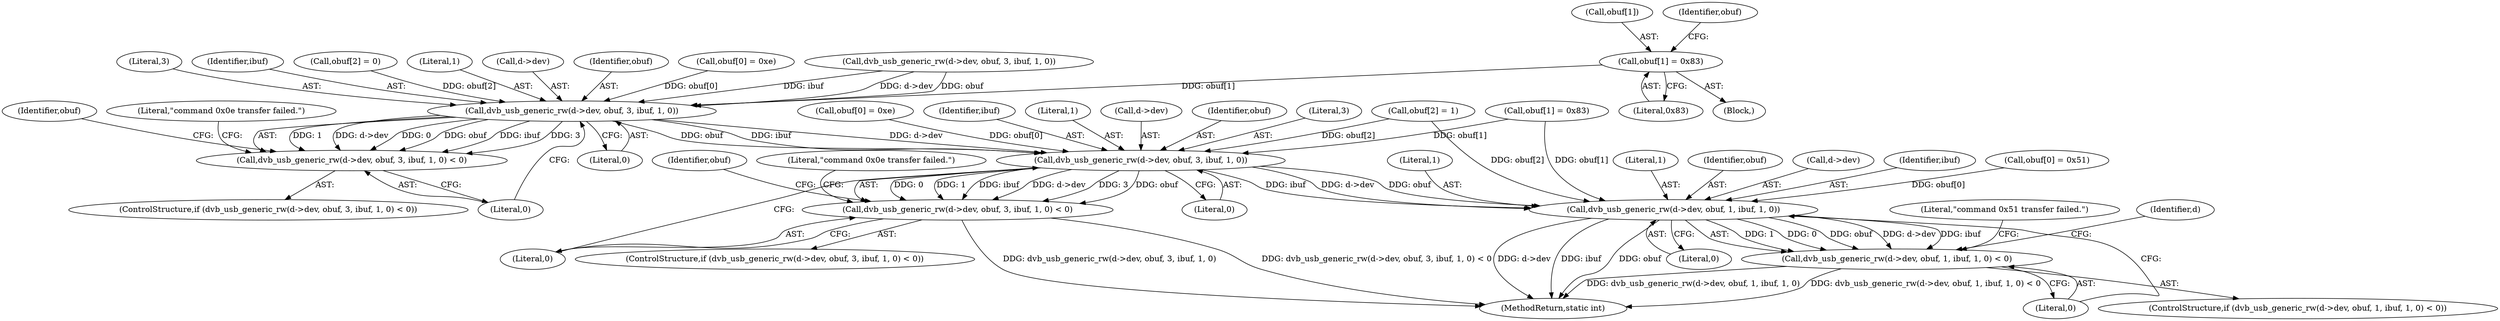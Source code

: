 digraph "1_linux_606142af57dad981b78707234cfbd15f9f7b7125_0@array" {
"1000159" [label="(Call,obuf[1] = 0x83)"];
"1000171" [label="(Call,dvb_usb_generic_rw(d->dev, obuf, 3, ibuf, 1, 0))"];
"1000170" [label="(Call,dvb_usb_generic_rw(d->dev, obuf, 3, ibuf, 1, 0) < 0)"];
"1000200" [label="(Call,dvb_usb_generic_rw(d->dev, obuf, 3, ibuf, 1, 0))"];
"1000199" [label="(Call,dvb_usb_generic_rw(d->dev, obuf, 3, ibuf, 1, 0) < 0)"];
"1000219" [label="(Call,dvb_usb_generic_rw(d->dev, obuf, 1, ibuf, 1, 0))"];
"1000218" [label="(Call,dvb_usb_generic_rw(d->dev, obuf, 1, ibuf, 1, 0) < 0)"];
"1000175" [label="(Identifier,obuf)"];
"1000226" [label="(Literal,1)"];
"1000154" [label="(Call,obuf[0] = 0xe)"];
"1000228" [label="(Literal,0)"];
"1000180" [label="(Literal,0)"];
"1000140" [label="(Call,dvb_usb_generic_rw(d->dev, obuf, 3, ibuf, 1, 0))"];
"1000200" [label="(Call,dvb_usb_generic_rw(d->dev, obuf, 3, ibuf, 1, 0))"];
"1000183" [label="(Call,obuf[0] = 0xe)"];
"1000235" [label="(Identifier,d)"];
"1000163" [label="(Literal,0x83)"];
"1000227" [label="(Literal,0)"];
"1000170" [label="(Call,dvb_usb_generic_rw(d->dev, obuf, 3, ibuf, 1, 0) < 0)"];
"1000176" [label="(Literal,3)"];
"1000177" [label="(Identifier,ibuf)"];
"1000223" [label="(Identifier,obuf)"];
"1000206" [label="(Identifier,ibuf)"];
"1000164" [label="(Call,obuf[2] = 0)"];
"1000219" [label="(Call,dvb_usb_generic_rw(d->dev, obuf, 1, ibuf, 1, 0))"];
"1000160" [label="(Call,obuf[1])"];
"1000169" [label="(ControlStructure,if (dvb_usb_generic_rw(d->dev, obuf, 3, ibuf, 1, 0) < 0))"];
"1000209" [label="(Literal,0)"];
"1000185" [label="(Identifier,obuf)"];
"1000290" [label="(MethodReturn,static int)"];
"1000198" [label="(ControlStructure,if (dvb_usb_generic_rw(d->dev, obuf, 3, ibuf, 1, 0) < 0))"];
"1000230" [label="(Literal,\"command 0x51 transfer failed.\")"];
"1000211" [label="(Literal,\"command 0x0e transfer failed.\")"];
"1000220" [label="(Call,d->dev)"];
"1000193" [label="(Call,obuf[2] = 1)"];
"1000207" [label="(Literal,1)"];
"1000199" [label="(Call,dvb_usb_generic_rw(d->dev, obuf, 3, ibuf, 1, 0) < 0)"];
"1000102" [label="(Block,)"];
"1000178" [label="(Literal,1)"];
"1000201" [label="(Call,d->dev)"];
"1000225" [label="(Identifier,ibuf)"];
"1000214" [label="(Identifier,obuf)"];
"1000212" [label="(Call,obuf[0] = 0x51)"];
"1000204" [label="(Identifier,obuf)"];
"1000217" [label="(ControlStructure,if (dvb_usb_generic_rw(d->dev, obuf, 1, ibuf, 1, 0) < 0))"];
"1000224" [label="(Literal,1)"];
"1000171" [label="(Call,dvb_usb_generic_rw(d->dev, obuf, 3, ibuf, 1, 0))"];
"1000188" [label="(Call,obuf[1] = 0x83)"];
"1000166" [label="(Identifier,obuf)"];
"1000159" [label="(Call,obuf[1] = 0x83)"];
"1000208" [label="(Literal,0)"];
"1000218" [label="(Call,dvb_usb_generic_rw(d->dev, obuf, 1, ibuf, 1, 0) < 0)"];
"1000182" [label="(Literal,\"command 0x0e transfer failed.\")"];
"1000179" [label="(Literal,0)"];
"1000205" [label="(Literal,3)"];
"1000172" [label="(Call,d->dev)"];
"1000159" -> "1000102"  [label="AST: "];
"1000159" -> "1000163"  [label="CFG: "];
"1000160" -> "1000159"  [label="AST: "];
"1000163" -> "1000159"  [label="AST: "];
"1000166" -> "1000159"  [label="CFG: "];
"1000159" -> "1000171"  [label="DDG: obuf[1]"];
"1000171" -> "1000170"  [label="AST: "];
"1000171" -> "1000179"  [label="CFG: "];
"1000172" -> "1000171"  [label="AST: "];
"1000175" -> "1000171"  [label="AST: "];
"1000176" -> "1000171"  [label="AST: "];
"1000177" -> "1000171"  [label="AST: "];
"1000178" -> "1000171"  [label="AST: "];
"1000179" -> "1000171"  [label="AST: "];
"1000180" -> "1000171"  [label="CFG: "];
"1000171" -> "1000170"  [label="DDG: 1"];
"1000171" -> "1000170"  [label="DDG: d->dev"];
"1000171" -> "1000170"  [label="DDG: 0"];
"1000171" -> "1000170"  [label="DDG: obuf"];
"1000171" -> "1000170"  [label="DDG: ibuf"];
"1000171" -> "1000170"  [label="DDG: 3"];
"1000140" -> "1000171"  [label="DDG: d->dev"];
"1000140" -> "1000171"  [label="DDG: obuf"];
"1000140" -> "1000171"  [label="DDG: ibuf"];
"1000164" -> "1000171"  [label="DDG: obuf[2]"];
"1000154" -> "1000171"  [label="DDG: obuf[0]"];
"1000171" -> "1000200"  [label="DDG: d->dev"];
"1000171" -> "1000200"  [label="DDG: obuf"];
"1000171" -> "1000200"  [label="DDG: ibuf"];
"1000170" -> "1000169"  [label="AST: "];
"1000170" -> "1000180"  [label="CFG: "];
"1000180" -> "1000170"  [label="AST: "];
"1000182" -> "1000170"  [label="CFG: "];
"1000185" -> "1000170"  [label="CFG: "];
"1000200" -> "1000199"  [label="AST: "];
"1000200" -> "1000208"  [label="CFG: "];
"1000201" -> "1000200"  [label="AST: "];
"1000204" -> "1000200"  [label="AST: "];
"1000205" -> "1000200"  [label="AST: "];
"1000206" -> "1000200"  [label="AST: "];
"1000207" -> "1000200"  [label="AST: "];
"1000208" -> "1000200"  [label="AST: "];
"1000209" -> "1000200"  [label="CFG: "];
"1000200" -> "1000199"  [label="DDG: 0"];
"1000200" -> "1000199"  [label="DDG: 1"];
"1000200" -> "1000199"  [label="DDG: ibuf"];
"1000200" -> "1000199"  [label="DDG: d->dev"];
"1000200" -> "1000199"  [label="DDG: 3"];
"1000200" -> "1000199"  [label="DDG: obuf"];
"1000193" -> "1000200"  [label="DDG: obuf[2]"];
"1000188" -> "1000200"  [label="DDG: obuf[1]"];
"1000183" -> "1000200"  [label="DDG: obuf[0]"];
"1000200" -> "1000219"  [label="DDG: d->dev"];
"1000200" -> "1000219"  [label="DDG: obuf"];
"1000200" -> "1000219"  [label="DDG: ibuf"];
"1000199" -> "1000198"  [label="AST: "];
"1000199" -> "1000209"  [label="CFG: "];
"1000209" -> "1000199"  [label="AST: "];
"1000211" -> "1000199"  [label="CFG: "];
"1000214" -> "1000199"  [label="CFG: "];
"1000199" -> "1000290"  [label="DDG: dvb_usb_generic_rw(d->dev, obuf, 3, ibuf, 1, 0)"];
"1000199" -> "1000290"  [label="DDG: dvb_usb_generic_rw(d->dev, obuf, 3, ibuf, 1, 0) < 0"];
"1000219" -> "1000218"  [label="AST: "];
"1000219" -> "1000227"  [label="CFG: "];
"1000220" -> "1000219"  [label="AST: "];
"1000223" -> "1000219"  [label="AST: "];
"1000224" -> "1000219"  [label="AST: "];
"1000225" -> "1000219"  [label="AST: "];
"1000226" -> "1000219"  [label="AST: "];
"1000227" -> "1000219"  [label="AST: "];
"1000228" -> "1000219"  [label="CFG: "];
"1000219" -> "1000290"  [label="DDG: ibuf"];
"1000219" -> "1000290"  [label="DDG: obuf"];
"1000219" -> "1000290"  [label="DDG: d->dev"];
"1000219" -> "1000218"  [label="DDG: 1"];
"1000219" -> "1000218"  [label="DDG: 0"];
"1000219" -> "1000218"  [label="DDG: obuf"];
"1000219" -> "1000218"  [label="DDG: d->dev"];
"1000219" -> "1000218"  [label="DDG: ibuf"];
"1000193" -> "1000219"  [label="DDG: obuf[2]"];
"1000188" -> "1000219"  [label="DDG: obuf[1]"];
"1000212" -> "1000219"  [label="DDG: obuf[0]"];
"1000218" -> "1000217"  [label="AST: "];
"1000218" -> "1000228"  [label="CFG: "];
"1000228" -> "1000218"  [label="AST: "];
"1000230" -> "1000218"  [label="CFG: "];
"1000235" -> "1000218"  [label="CFG: "];
"1000218" -> "1000290"  [label="DDG: dvb_usb_generic_rw(d->dev, obuf, 1, ibuf, 1, 0)"];
"1000218" -> "1000290"  [label="DDG: dvb_usb_generic_rw(d->dev, obuf, 1, ibuf, 1, 0) < 0"];
}
